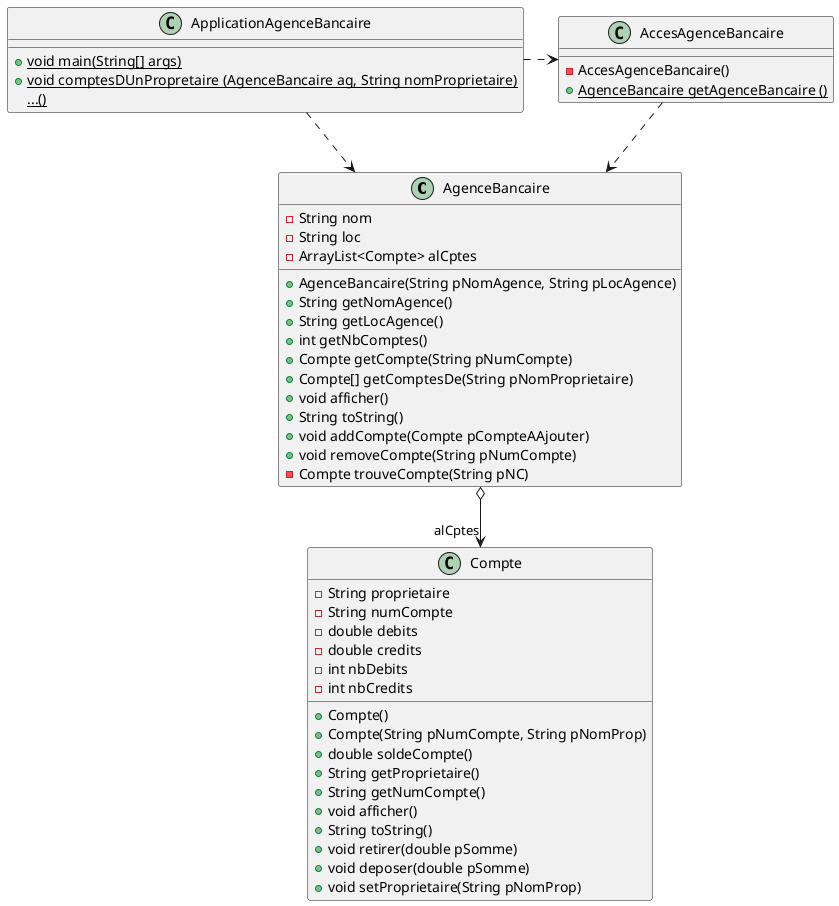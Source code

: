 @startuml

class AgenceBancaire {
	-String nom
	-String loc
	-ArrayList<Compte> alCptes
	+AgenceBancaire(String pNomAgence, String pLocAgence)
	+String getNomAgence()
	+String getLocAgence()
	+int getNbComptes()
	+Compte getCompte(String pNumCompte)
	+Compte[] getComptesDe(String pNomProprietaire)
	+void afficher()
	+String toString()
	+void addCompte(Compte pCompteAAjouter)
	+void removeCompte(String pNumCompte)
	-Compte trouveCompte(String pNC)
}

class AccesAgenceBancaire {
	-AccesAgenceBancaire()
	{static} +AgenceBancaire getAgenceBancaire ()
}

class Compte {
	-String proprietaire
	-String numCompte
	-double debits
	-double credits
	-int nbDebits
	-int nbCredits
	+Compte()
	+Compte(String pNumCompte, String pNomProp)
	+double soldeCompte()
	+String getProprietaire()
	+String getNumCompte()
	+void afficher()
	+String toString()
	+void retirer(double pSomme)
	+void deposer(double pSomme)
	+void setProprietaire(String pNomProp)
}

class main as "ApplicationAgenceBancaire" {
	{static} +void main(String[] args)
	{static} +void comptesDUnPropretaire (AgenceBancaire ag, String nomProprietaire)
	{static} ...()
}

' Structural relationships

AgenceBancaire o--> "alCptes" Compte

main ..> AgenceBancaire
main .> AccesAgenceBancaire
AccesAgenceBancaire ..> AgenceBancaire

@enduml
